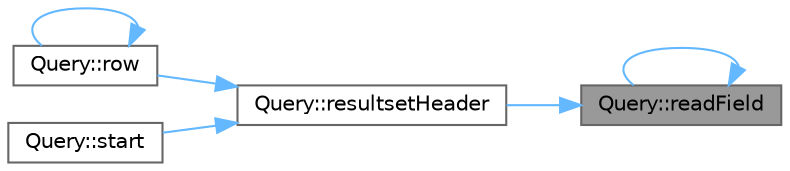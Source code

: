 digraph "Query::readField"
{
 // INTERACTIVE_SVG=YES
 // LATEX_PDF_SIZE
  bgcolor="transparent";
  edge [fontname=Helvetica,fontsize=10,labelfontname=Helvetica,labelfontsize=10];
  node [fontname=Helvetica,fontsize=10,shape=box,height=0.2,width=0.4];
  rankdir="RL";
  Node1 [id="Node000001",label="Query::readField",height=0.2,width=0.4,color="gray40", fillcolor="grey60", style="filled", fontcolor="black",tooltip=" "];
  Node1 -> Node1 [id="edge1_Node000001_Node000001",dir="back",color="steelblue1",style="solid",tooltip=" "];
  Node1 -> Node2 [id="edge2_Node000001_Node000002",dir="back",color="steelblue1",style="solid",tooltip=" "];
  Node2 [id="Node000002",label="Query::resultsetHeader",height=0.2,width=0.4,color="grey40", fillcolor="white", style="filled",URL="$d4/d6a/a00704_af28752f213d2ad737bd8585a5a6a0067.html#af28752f213d2ad737bd8585a5a6a0067",tooltip=" "];
  Node2 -> Node3 [id="edge3_Node000002_Node000003",dir="back",color="steelblue1",style="solid",tooltip=" "];
  Node3 [id="Node000003",label="Query::row",height=0.2,width=0.4,color="grey40", fillcolor="white", style="filled",URL="$d4/d6a/a00704_a0a4d9abf80239c1d235f7e5896736f72.html#a0a4d9abf80239c1d235f7e5896736f72",tooltip=" "];
  Node3 -> Node3 [id="edge4_Node000003_Node000003",dir="back",color="steelblue1",style="solid",tooltip=" "];
  Node2 -> Node4 [id="edge5_Node000002_Node000004",dir="back",color="steelblue1",style="solid",tooltip=" "];
  Node4 [id="Node000004",label="Query::start",height=0.2,width=0.4,color="grey40", fillcolor="white", style="filled",URL="$d4/d6a/a00704_ae5707ab94b20a487b2d7df558af9410f.html#ae5707ab94b20a487b2d7df558af9410f",tooltip=" "];
}
